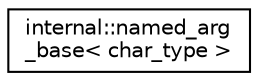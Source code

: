digraph "Иерархия классов. Графический вид."
{
  edge [fontname="Helvetica",fontsize="10",labelfontname="Helvetica",labelfontsize="10"];
  node [fontname="Helvetica",fontsize="10",shape=record];
  rankdir="LR";
  Node0 [label="internal::named_arg\l_base\< char_type \>",height=0.2,width=0.4,color="black", fillcolor="white", style="filled",URL="$structinternal_1_1named__arg__base.html"];
}
